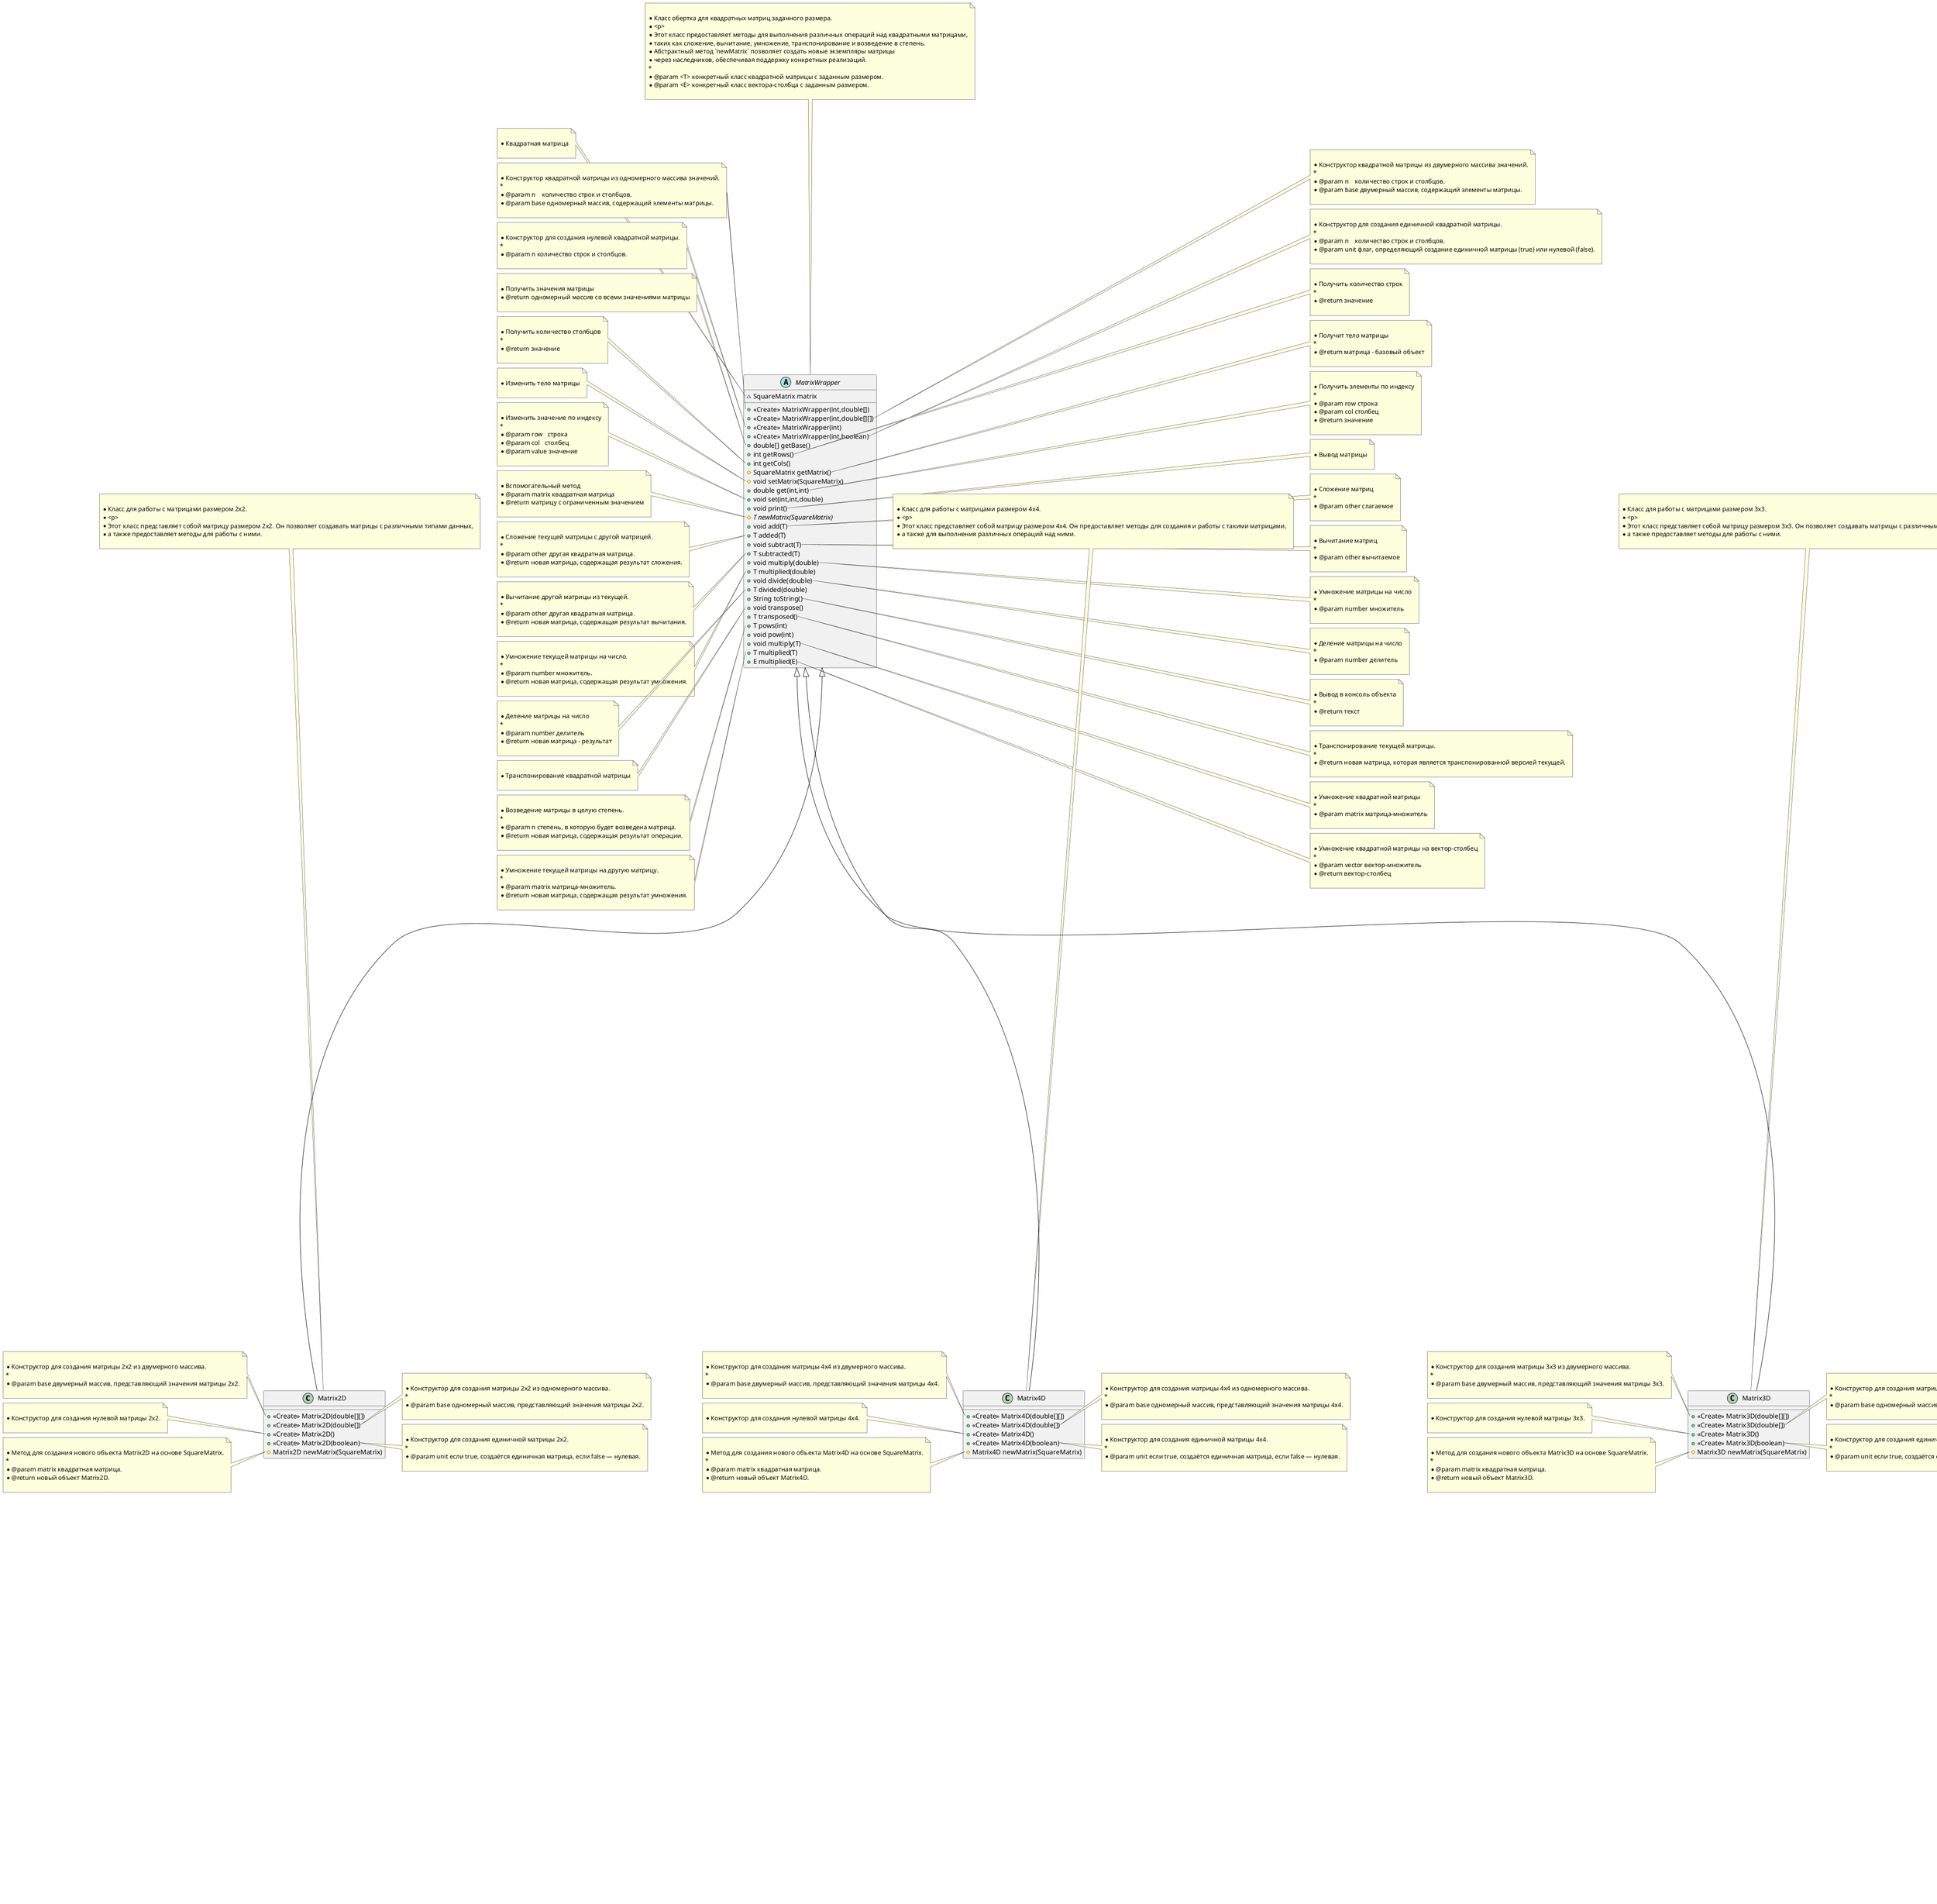 @startuml
class Matrix2D {
+ <<Create>> Matrix2D(double[][])
+ <<Create>> Matrix2D(double[])
+ <<Create>> Matrix2D()
+ <<Create>> Matrix2D(boolean)
# Matrix2D newMatrix(SquareMatrix)
}
note top of Matrix2D

 * Класс для работы с матрицами размером 2x2.
 * <p>
 * Этот класс представляет собой матрицу размером 2x2. Он позволяет создавать матрицы с различными типами данных,
 * а также предоставляет методы для работы с ними.
 
end note

note left of Matrix2D::Matrix2D(double[][])

     * Конструктор для создания матрицы 2x2 из двумерного массива.
     *
     * @param base двумерный массив, представляющий значения матрицы 2x2.
     
end note
note right of Matrix2D::Matrix2D(double[])

     * Конструктор для создания матрицы 2x2 из одномерного массива.
     *
     * @param base одномерный массив, представляющий значения матрицы 2x2.
     
end note
note left of Matrix2D::Matrix2D()

     * Конструктор для создания нулевой матрицы 2x2.
     
end note
note right of Matrix2D::Matrix2D(boolean)

     * Конструктор для создания единичной матрицы 2x2.
     *
     * @param unit если true, создаётся единичная матрица, если false — нулевая.
     
end note
note left of Matrix2D::newMatrix(SquareMatrix)

     * Метод для создания нового объекта Matrix2D на основе SquareMatrix.
     *
     * @param matrix квадратная матрица.
     * @return новый объект Matrix2D.
     
end note

abstract class VectorWrapperR {
- VectorR vector
+ <<Create>> VectorWrapperR(int)
+ <<Create>> VectorWrapperR(int,double[])
+ double[] getBase()
+ int getRows()
+ int getCols()
# VectorR getVector()
# void setVector(VectorR)
+ double get(int,int)
+ void set(int,int,double)
+ {abstract}T newMatrix(VectorR)
+ void add(T)
+ T added(T)
+ void subtract(T)
+ T subtracted(T)
+ void multiply(double)
+ T multiplied(double)
+ void divide(double)
+ T divided(double)
+ double getLength()
+ T normalize()
+ void print()
+ String toString()
}
note top of VectorWrapperR

 * Абстрактный класс-обертка для вектора-строки фиксированного размера.
 * <p>
 * Этот класс предоставляет методы для выполнения операций над векторами-строками, включая сложение, вычитание,
 * умножение на число, нормализацию и вычисление длины. Абстрактный метод `newMatrix` позволяет наследникам создавать
 * экземпляры конкретного типа вектора-строки.
 *
 * @param <T> конкретный класс, реализующий вектор-строку.
 
end note

note left of VectorWrapperR::vector

     * Вектор-строка.
     
end note

note left of VectorWrapperR::VectorWrapperR(int)

     * Конструктор для создания нулевого вектора-строки заданной размерности.
     *
     * @param n количество элементов вектора.
     
end note
note right of VectorWrapperR::VectorWrapperR(int,double[])

     * Конструктор для создания вектора-строки с заданными элементами.
     *
     * @param n    количество элементов.
     * @param base массив элементов вектора.
     
end note
note left of VectorWrapperR::getBase()

     * Получить массив элементов вектора.
     *
     * @return массив элементов.
     
end note
note right of VectorWrapperR::getRows()

     * Получить количество строк в векторе.
     *
     * @return количество строк (всегда 1 для вектора-строки).
     
end note
note left of VectorWrapperR::getCols()

     * Получить количество столбцов в векторе.
     *
     * @return количество столбцов.
     
end note
note right of VectorWrapperR::getVector()

     * Получить внутренний объект вектора-строки.
     *
     * @return внутренний объект `VectorR`.
     
end note
note left of VectorWrapperR::setVector(VectorR)

     * Установить внутренний объект вектора-строки.
     *
     * @param vector объект `VectorR`.
     
end note
note right of VectorWrapperR::get(int,int)

     * Получить элемент вектора по индексу.
     *
     * @param row индекс строки (всегда 0 для вектора-строки).
     * @param col индекс столбца.
     * @return значение элемента.
     
end note
note left of VectorWrapperR::set(int,int,double)

     * Установить элемент вектора по индексу.
     *
     * @param row   индекс строки (всегда 0 для вектора-строки).
     * @param col   индекс столбца.
     * @param value новое значение.
     
end note
note right of VectorWrapperR::newMatrix(VectorR)

     * Создать новый экземпляр конкретного вектора-строки.
     *
     * @param vector внутренний объект `VectorR`.
     * @return новый экземпляр конкретного типа вектора.
     
end note
note left of VectorWrapperR::add(T)

     * Сложить текущий вектор с другим.
     *
     * @param other вектор-строка для сложения.
     
end note
note right of VectorWrapperR::added(T)

     * Создать новый вектор как сумму текущего и другого.
     *
     * @param other вектор-строка для сложения.
     * @return новый вектор-строка.
     
end note
note left of VectorWrapperR::subtract(T)

     * Вычесть другой вектор из текущего.
     *
     * @param other вектор-строка для вычитания.
     
end note
note right of VectorWrapperR::subtracted(T)

     * Создать новый вектор как разность текущего и другого.
     *
     * @param other вектор-строка для вычитания.
     * @return новый вектор-строка.
     
end note
note left of VectorWrapperR::multiply(double)

     * Умножить текущий вектор на число.
     *
     * @param number множитель.
     
end note
note right of VectorWrapperR::multiplied(double)

     * Создать новый вектор как результат умножения текущего на число.
     *
     * @param number множитель.
     * @return новый вектор-строка.
     
end note
note left of VectorWrapperR::divide(double)

     * Разделить текущий вектор на число.
     *
     * @param number делитель.
     
end note
note right of VectorWrapperR::divided(double)

     * Создать новый вектор как результат деления текущего на число.
     *
     * @param number делитель.
     * @return новый вектор-строка.
     
end note
note left of VectorWrapperR::getLength()

     * Вычислить длину вектора.
     *
     * @return длина вектора.
     
end note
note right of VectorWrapperR::normalize()

     * Нормализовать текущий вектор.
     *
     * @return новый нормализованный вектор-строка.
     
end note
note left of VectorWrapperR::print()

     * Печать текущего вектора в консоль.
     
end note
note right of VectorWrapperR::toString()

     * Представление текущего вектора в виде строки.
     *
     * @return строковое представление вектора.
     
end note

class SquareMatrix {
+ <<Create>> SquareMatrix(int,double[])
+ <<Create>> SquareMatrix(int,double[][])
+ <<Create>> SquareMatrix(int)
+ <<Create>> SquareMatrix(int,boolean)
# <<Create>> SquareMatrix(Matrix)
+ void transpose()
+ SquareMatrix transposed()
+ void pow(int)
+ SquareMatrix pows(int)
+ void multiply(SquareMatrix)
+ SquareMatrix multiplied(SquareMatrix)
+ VectorC multiplied(VectorC)
+ RecMatrix multiplied(RecMatrix)
- void validateSquare(int,int)
# SquareMatrix newMatrix(Matrix)
}
note top of SquareMatrix

 * Класс для работы с квадратными матрицами.
 * <p>
 * Квадратная матрица — это матрица, у которой количество строк равно количеству столбцов.
 * Этот класс предоставляет операции, такие как транспонирование, умножение, возведение в степень.
 
end note

note left of SquareMatrix::SquareMatrix(int,double[])

     * Конструктор квадратной матрицы с элементами из одномерного массива.
     *
     * @param n    количество строк и столбцов.
     * @param base тело матрицы (одномерный массив).
     
end note
note right of SquareMatrix::SquareMatrix(int,double[][])

     * Конструктор квадратной матрицы с элементами из двумерного массива.
     *
     * @param n    количество строк и столбцов.
     * @param base тело матрицы (двумерный массив).
     
end note
note left of SquareMatrix::SquareMatrix(int)

     * Конструктор нулевой квадратной матрицы.
     *
     * @param n количество строк и столбцов.
     
end note
note right of SquareMatrix::SquareMatrix(int,boolean)

     * Конструктор единичной квадратной матрицы.
     *
     * @param n    количество строк и столбцов.
     * @param unit если true, создается единичная матрица.
     
end note
note left of SquareMatrix::SquareMatrix(Matrix)

     * Конструктор квадратной матрицы на основе общей матрицы.
     *
     * @param matrix общая матрица.
     * @throws IllegalArgumentException если переданная матрица не квадратная.
     
end note
note right of SquareMatrix::transpose()

     * Транспонирует текущую матрицу.
     
end note
note left of SquareMatrix::transposed()

     * Создает транспонированную копию текущей матрицы.
     *
     * @return новая транспонированная квадратная матрица.
     
end note
note right of SquareMatrix::pow(int)

     * Возводит текущую матрицу в степень.
     *
     * @param n степень.
     
end note
note left of SquareMatrix::pows(int)

     * Создает новую матрицу, возведенную в заданную степень.
     *
     * @param n степень.
     * @return новая квадратная матрица.
     
end note
note right of SquareMatrix::multiply(SquareMatrix)

     * Умножает текущую матрицу на другую квадратную матрицу.
     *
     * @param matrix матрица-множитель.
     
end note
note left of SquareMatrix::multiplied(SquareMatrix)

     * Создает новую матрицу как результат умножения текущей на другую квадратную матрицу.
     *
     * @param matrix матрица-множитель.
     * @return новая квадратная матрица.
     
end note
note right of SquareMatrix::multiplied(VectorC)

     * Умножает текущую матрицу на вектор-столбец.
     *
     * @param vector вектор-множитель.
     * @return результат в виде нового вектора-столбца.
     
end note
note left of SquareMatrix::multiplied(RecMatrix)

     * Умножает текущую матрицу на прямоугольную матрицу.
     *
     * @param matrix матрица-множитель.
     * @return новая прямоугольная матрица.
     
end note
note right of SquareMatrix::validateSquare(int,int)

     * Проверяет, что матрица квадратная.
     *
     * @param row количество строк.
     * @param col количество столбцов.
     * @throws IllegalArgumentException если матрица не квадратная или является вектором.
     
end note
note left of SquareMatrix::newMatrix(Matrix)

     * Создает новую квадратную матрицу на основе базовой матрицы.
     *
     * @param matrix базовая матрица.
     * @return новая квадратная матрица.
     
end note

class RecMatrix {
+ <<Create>> RecMatrix(int,int)
# <<Create>> RecMatrix(Matrix)
+ <<Create>> RecMatrix(int,int,double[])
+ <<Create>> RecMatrix(int,int,double[][])
- void validateNonSquare(int,int)
+ void transpose()
+ RecMatrix transposed()
+ void multiply(RecMatrix)
+ RecMatrix multiplied(RecMatrix)
+ RecMatrix multiplied(SquareMatrix)
+ VectorC multiplied(VectorC)
# RecMatrix newMatrix(Matrix)
}
note top of RecMatrix

 * Класс для работы с прямоугольными матрицами.
 * <p>
 * Прямоугольная матрица — это матрица, у которой количество строк не равно количеству столбцов.
 * Этот класс предоставляет базовые операции, такие как транспонирование, умножение и создание новых матриц.
 
end note

note left of RecMatrix::RecMatrix(int,int)

     * Конструктор для создания нулевой прямоугольной матрицы заданных размеров.
     *
     * @param row количество строк.
     * @param col количество столбцов.
     * @throws IllegalArgumentException если размеры матрицы не соответствуют требованиям.
     
end note
note right of RecMatrix::RecMatrix(Matrix)

     * Конструктор для создания прямоугольной матрицы на основе общей матрицы.
     *
     * @param matrix общая матрица.
     * @throws IllegalArgumentException если размеры матрицы не соответствуют требованиям.
     
end note
note left of RecMatrix::RecMatrix(int,int,double[])

     * Конструктор для создания прямоугольной матрицы с элементами из одномерного массива.
     *
     * @param row  количество строк.
     * @param col  количество столбцов.
     * @param base массив элементов (одномерный).
     * @throws IllegalArgumentException если размеры матрицы не соответствуют требованиям.
     
end note
note right of RecMatrix::RecMatrix(int,int,double[][])

     * Конструктор для создания прямоугольной матрицы с элементами из двумерного массива.
     *
     * @param row  количество строк.
     * @param col  количество столбцов.
     * @param base массив элементов (двумерный).
     * @throws IllegalArgumentException если размеры матрицы не соответствуют требованиям.
     
end note
note left of RecMatrix::validateNonSquare(int,int)

     * Проверяет, что размеры матрицы соответствуют требованиям для прямоугольной матрицы.
     *
     * @param row количество строк.
     * @param col количество столбцов.
     * @throws IllegalArgumentException если матрица является вектором или квадратной.
     
end note
note right of RecMatrix::transpose()

     * Транспонирует текущую матрицу.
     
end note
note left of RecMatrix::transposed()

     * Создает транспонированную копию текущей матрицы.
     *
     * @return новая транспонированная прямоугольная матрица.
     
end note
note right of RecMatrix::multiply(RecMatrix)

     * Перемножает текущую матрицу с другой прямоугольной матрицей.
     *
     * @param matrix другая прямоугольная матрица.
     
end note
note left of RecMatrix::multiplied(RecMatrix)

     * Создает новую матрицу как результат умножения текущей на другую прямоугольную матрицу.
     *
     * @param matrix другая прямоугольная матрица.
     * @return новая прямоугольная матрица.
     
end note
note right of RecMatrix::multiplied(SquareMatrix)

     * Умножает текущую матрицу на квадратную матрицу.
     *
     * @param matrix квадратная матрица.
     * @return новая прямоугольная матрица.
     
end note
note left of RecMatrix::multiplied(VectorC)

     * Умножает текущую матрицу на вектор-столбец.
     *
     * @param vector вектор-столбец.
     * @return новый вектор-столбец.
     
end note
note right of RecMatrix::newMatrix(Matrix)

     * Создает новую прямоугольную матрицу на основе базовой матрицы.
     *
     * @param matrix базовая матрица.
     * @return новая прямоугольная матрица.
     
end note

abstract class VectorWrapperC {
- VectorC vector
+ <<Create>> VectorWrapperC(int)
+ <<Create>> VectorWrapperC(int,double[])
+ double[] getBase()
+ int getRows()
+ int getCols()
# VectorC getVector()
# void setVector(VectorC)
+ double get(int,int)
+ void set(int,int,double)
+ {abstract}T newMatrix(VectorC)
+ void add(T)
+ T added(T)
+ void subtract(T)
+ T subtracted(T)
+ void multiply(double)
+ T multiplied(double)
+ void divide(double)
+ T divided(double)
+ double getLength()
+ T normalize()
+ T crossProduct(T)
+ void print()
+ String toString()
}
note top of VectorWrapperC

 * Абстрактный класс-обертка для вектора-столбца фиксированного размера.
 * <p>
 * Этот класс предоставляет методы для выполнения основных операций над векторами-столбцами, таких, как сложение, вычитание,
 * умножение на число, нормализация и вычисление длины. Абстрактный метод `newMatrix` позволяет наследникам создавать
 * новые экземпляры конкретного типа вектора-столбца.
 *
 * @param <T> конкретный класс, реализующий вектор-столбец.
 
end note

note left of VectorWrapperC::vector

     * Вектор-столбец.
     
end note

note left of VectorWrapperC::VectorWrapperC(int)

     * Конструктор для создания нулевого вектора-столбца заданной размерности.
     *
     * @param n количество элементов вектора.
     
end note
note right of VectorWrapperC::VectorWrapperC(int,double[])

     * Конструктор для создания вектора-столбца с заданными элементами.
     *
     * @param n    количество элементов.
     * @param base массив элементов вектора.
     
end note
note left of VectorWrapperC::getBase()

     * Получить массив элементов вектора.
     *
     * @return массив элементов.
     
end note
note right of VectorWrapperC::getRows()

     * Получить количество строк в векторе.
     *
     * @return количество строк.
     
end note
note left of VectorWrapperC::getCols()

     * Получить количество столбцов в векторе.
     *
     * @return количество столбцов (всегда 1 для вектора-столбца).
     
end note
note right of VectorWrapperC::getVector()

     * Получить внутренний объект вектора-столбца.
     *
     * @return внутренний объект `VectorC`.
     
end note
note left of VectorWrapperC::setVector(VectorC)

     * Задать внутренний объект вектора-столбца.
     *
     * @param vector объект `VectorC`.
     
end note
note right of VectorWrapperC::get(int,int)

     * Получить элемент вектора по индексу.
     *
     * @param row индекс элемента.
     * @param col индекс столбца (всегда 0 для вектора-столбца).
     * @return значение элемента.
     
end note
note left of VectorWrapperC::set(int,int,double)

     * Установить элемент вектора по индексу.
     *
     * @param row   индекс строки.
     * @param col   индекс столбца (всегда 0).
     * @param value новое значение.
     
end note
note right of VectorWrapperC::newMatrix(VectorC)

     * Создать новый экземпляр конкретного вектора-столбца.
     *
     * @param vector внутренний объект `VectorC`.
     * @return новый экземпляр конкретного типа вектора.
     
end note
note left of VectorWrapperC::add(T)

     * Сложить текущий вектор с другим.
     *
     * @param other вектор-столбец для сложения.
     
end note
note right of VectorWrapperC::added(T)

     * Создать новый вектор как сумму текущего и другого.
     *
     * @param other вектор-столбец для сложения.
     * @return новый вектор-столбец.
     
end note
note left of VectorWrapperC::subtract(T)

     * Вычесть другой вектор из текущего.
     *
     * @param other вектор-столбец для вычитания.
     
end note
note right of VectorWrapperC::subtracted(T)

     * Создать новый вектор как разность текущего и другого.
     *
     * @param other вектор-столбец для вычитания.
     * @return новый вектор-столбец.
     
end note
note left of VectorWrapperC::multiply(double)

     * Умножить текущий вектор на число.
     *
     * @param number множитель.
     
end note
note right of VectorWrapperC::multiplied(double)

     * Создать новый вектор как результат умножения текущего на число.
     *
     * @param number множитель.
     * @return новый вектор-столбец.
     
end note
note left of VectorWrapperC::divide(double)

     * Разделить текущий вектор на число.
     *
     * @param number делитель.
     
end note
note right of VectorWrapperC::divided(double)

     * Создать новый вектор как результат деления текущего на число.
     *
     * @param number делитель.
     * @return новый вектор-столбец.
     
end note
note left of VectorWrapperC::getLength()

     * Вычислить длину вектора.
     *
     * @return длина вектора.
     
end note
note right of VectorWrapperC::normalize()

     * Нормализовать текущий вектор.
     *
     * @return новый нормализованный вектор-столбец.
     
end note
note left of VectorWrapperC::crossProduct(T)

     * Вычислить векторное произведение текущего вектора с другим.
     *
     * @param other другой вектор-столбец.
     * @return новый вектор-столбец, являющийся результатом операции.
     
end note
note right of VectorWrapperC::print()

     * Печать текущего вектора в консоль.
     
end note
note left of VectorWrapperC::toString()

     * Представление текущего вектора в виде строки.
     *
     * @return строковое представление вектора.
     
end note

abstract class MatrixWrapper {
~ SquareMatrix matrix
+ <<Create>> MatrixWrapper(int,double[])
+ <<Create>> MatrixWrapper(int,double[][])
+ <<Create>> MatrixWrapper(int)
+ <<Create>> MatrixWrapper(int,boolean)
+ double[] getBase()
+ int getRows()
+ int getCols()
# SquareMatrix getMatrix()
# void setMatrix(SquareMatrix)
+ double get(int,int)
+ void set(int,int,double)
+ void print()
# {abstract}T newMatrix(SquareMatrix)
+ void add(T)
+ T added(T)
+ void subtract(T)
+ T subtracted(T)
+ void multiply(double)
+ T multiplied(double)
+ void divide(double)
+ T divided(double)
+ String toString()
+ void transpose()
+ T transposed()
+ T pows(int)
+ void pow(int)
+ void multiply(T)
+ T multiplied(T)
+ E multiplied(E)
}
note top of MatrixWrapper

 * Класс обертка для квадратных матриц заданного размера.
 *<p>
 * Этот класс предоставляет методы для выполнения различных операций над квадратными матрицами,
 * таких как сложение, вычитание, умножение, транспонирование и возведение в степень.
 * Абстрактный метод `newMatrix` позволяет создать новые экземпляры матрицы
 * через наследников, обеспечивая поддержку конкретных реализаций.
 *
 * @param <T> конкретный класс квадратной матрицы с заданным размером.
 * @param <E> конкретный класс вектора-столбца с заданным размером.
 
end note

note left of MatrixWrapper::matrix

     * Квадратная матрица
     
end note

note left of MatrixWrapper::MatrixWrapper(int,double[])

     * Конструктор квадратной матрицы из одномерного массива значений.
     *
     * @param n    количество строк и столбцов.
     * @param base одномерный массив, содержащий элементы матрицы.
     
end note
note right of MatrixWrapper::MatrixWrapper(int,double[][])

     * Конструктор квадратной матрицы из двумерного массива значений.
     *
     * @param n    количество строк и столбцов.
     * @param base двумерный массив, содержащий элементы матрицы.
     
end note
note left of MatrixWrapper::MatrixWrapper(int)

     * Конструктор для создания нулевой квадратной матрицы.
     *
     * @param n количество строк и столбцов.
     
end note
note right of MatrixWrapper::MatrixWrapper(int,boolean)

     * Конструктор для создания единичной квадратной матрицы.
     *
     * @param n    количество строк и столбцов.
     * @param unit флаг, определяющий создание единичной матрицы (true) или нулевой (false).
     
end note
note left of MatrixWrapper::getBase()

     * Получить значения матрицы
     * @return одномерный массив со всеми значениями матрицы
     
end note
note right of MatrixWrapper::getRows()

     * Получить количество строк
     *
     * @return значение
     
end note
note left of MatrixWrapper::getCols()

     * Получить количество столбцов
     *
     * @return значение
     
end note
note right of MatrixWrapper::getMatrix()

     * Получит тело матрицы
     *
     * @return матрица - базовый объект
     
end note
note left of MatrixWrapper::setMatrix(SquareMatrix)

     * Изменить тело матрицы
     
end note
note right of MatrixWrapper::get(int,int)

     * Получить элементы по индексу
     *
     * @param row строка
     * @param col столбец
     * @return значение
     
end note
note left of MatrixWrapper::set(int,int,double)

     * Изменить значение по индексу
     *
     * @param row   строка
     * @param col   столбец
     * @param value значение
     
end note
note right of MatrixWrapper::print()

     * Вывод матрицы
     
end note
note left of MatrixWrapper::newMatrix(SquareMatrix)

     * Вспомогательный метод
     * @param matrix квадратная матрица
     * @return матрицу с ограниченным значением
     
end note
note right of MatrixWrapper::add(T)

     * Сложение матриц
     *
     * @param other слагаемое
     
end note
note left of MatrixWrapper::added(T)

     * Сложение текущей матрицы с другой матрицей.
     *
     * @param other другая квадратная матрица.
     * @return новая матрица, содержащая результат сложения.
     
end note
note right of MatrixWrapper::subtract(T)

     * Вычитание матриц
     *
     * @param other вычитаемое
     
end note
note left of MatrixWrapper::subtracted(T)

     * Вычитание другой матрицы из текущей.
     *
     * @param other другая квадратная матрица.
     * @return новая матрица, содержащая результат вычитания.
     
end note
note right of MatrixWrapper::multiply(double)

     * Умножение матрицы на число
     *
     * @param number множитель
     
end note
note left of MatrixWrapper::multiplied(double)

     * Умножение текущей матрицы на число.
     *
     * @param number множитель.
     * @return новая матрица, содержащая результат умножения.
     
end note
note right of MatrixWrapper::divide(double)

     * Деление матрицы на число
     *
     * @param number делитель
     
end note
note left of MatrixWrapper::divided(double)

     * Деление матрицы на число
     *
     * @param number делитель
     * @return новая матрица - результат
     
end note
note right of MatrixWrapper::toString()

     * Вывод в консоль объекта
     *
     * @return текст
     
end note
note left of MatrixWrapper::transpose()

     * Транспонирование квадратной матрицы
     
end note
note right of MatrixWrapper::transposed()

     * Транспонирование текущей матрицы.
     *
     * @return новая матрица, которая является транспонированной версией текущей.
     
end note
note left of MatrixWrapper::pows(int)

     * Возведение матрицы в целую степень.
     *
     * @param n степень, в которую будет возведена матрица.
     * @return новая матрица, содержащая результат операции.
     
end note
note right of MatrixWrapper::multiply(T)

     * Умножение квадратной матрицы
     *
     * @param matrix матрица-множитель
     
end note
note left of MatrixWrapper::multiplied(T)

     * Умножение текущей матрицы на другую матрицу.
     *
     * @param matrix матрица-множитель.
     * @return новая матрица, содержащая результат умножения.
     
end note
note right of MatrixWrapper::multiplied(E)

     * Умножение квадратной матрицы на вектор-столбец
     *
     * @param vector вектор-множитель
     * @return вектор-столбец
     
end note

class VectorC {
+ <<Create>> VectorC(int)
+ <<Create>> VectorC(int,double[])
# <<Create>> VectorC(Matrix)
+ RecMatrix multiplied(VectorR)
+ VectorC normalize()
+ double getLength()
+ VectorC crossProduct(VectorC)
- void validateColumnVector(int)
# VectorC newMatrix(Matrix)
}
note top of VectorC

 * Класс для работы с векторами-столбцами.
 * <p>
 * Вектор-столбец — это матрица размером N×1. Этот класс предоставляет методы нормализации,
 * вычисления длины и операций с другими векторами.
 
end note

note left of VectorC::VectorC(int)

     * Создает нулевой вектор-столбец заданной длины.
     *
     * @param n количество элементов (длина вектора).
     
end note
note right of VectorC::VectorC(int,double[])

     * Создает вектор-столбец с элементами из одномерного массива.
     *
     * @param n    количество элементов (длина вектора).
     * @param base массив элементов вектора.
     
end note
note left of VectorC::VectorC(Matrix)

     * Создает вектор-столбец на основе общей матрицы.
     *
     * @param matrix базовая матрица.
     * @throws IllegalArgumentException если базовая матрица не имеет 1 столбец.
     
end note
note right of VectorC::multiplied(VectorR)

     * Умножение текущего вектора-столбца на вектор-строку.
     *
     * @param vector вектор-строка (VectorR).
     * @return результат умножения в виде прямоугольной матрицы.
     
end note
note left of VectorC::normalize()

     * Нормализация вектора (приведение длины к единице).
     *
     * @return нормализованный вектор-столбец.
     
end note
note right of VectorC::getLength()

     * Вычисление длины (нормы) вектора.
     *
     * @return длина вектора.
     
end note
note left of VectorC::crossProduct(VectorC)

     * Векторное произведение текущего вектора с другим вектором-столбцом.
     *
     * @param vector другой вектор-столбец.
     * @return результат в виде нового вектора-столбца.
     * @throws IllegalArgumentException если размеры векторов не соответствуют для операции.
     
end note
note right of VectorC::validateColumnVector(int)

     * Проверяет, что матрица является вектором-столбцом.
     *
     * @param col количество столбцов.
     * @throws IllegalArgumentException если количество столбцов не равно 1.
     
end note
note left of VectorC::newMatrix(Matrix)

     * Создает новый вектор-столбец на основе базовой матрицы.
     *
     * @param matrix базовая матрица.
     * @return новый вектор-столбец.
     
end note

class Vector2C {
+ <<Create>> Vector2C()
+ <<Create>> Vector2C(double[])
+ Vector2C newMatrix(VectorC)
}
note top of Vector2C

 * Вектор размерности 2 (двумерный).
 * <p>
 * Этот класс представляет собой вектор-столбец с двумя элементами. Он расширяет базовый функционал класса VectorWrapperC.
 
end note

note left of Vector2C::Vector2C()

     * Конструктор для создания нулевого вектора размерности 2.
     
end note
note right of Vector2C::Vector2C(double[])

     * Конструктор для создания вектора размерности 2 с заданными значениями.
     *
     * @param base массив значений, представляющий элементы вектора.
     
end note
note left of Vector2C::newMatrix(VectorC)

     * Создаёт новый вектор-столбец Vector2C на основе другого вектора VectorC.
     *
     * @param vector вектор, на основе которого будет создан новый.
     * @return новый вектор размерности 2.
     
end note

class Vector3C {
+ <<Create>> Vector3C()
+ <<Create>> Vector3C(double[])
+ Vector3C newMatrix(VectorC)
}
note top of Vector3C

 * Вектор размерности 3 (трехмерный).
 * <p>
 * Этот класс представляет собой вектор-столбец с тремя элементами. Он расширяет базовый функционал класса VectorWrapperC.
 
end note

note left of Vector3C::Vector3C()

     * Конструктор для создания нулевого вектора размерности 3.
     * <p>
     * Инициализирует вектор размерностью 3 с нулевыми значениями.
     
end note
note right of Vector3C::Vector3C(double[])

     * Конструктор для создания вектора размерности 3 с заданными значениями.
     * <p>
     * Инициализирует вектор размерностью 3 с элементами, переданными в массиве.
     *
     * @param base массив значений, представляющий элементы вектора.
     
end note
note left of Vector3C::newMatrix(VectorC)

     * Вспомогательный метод для создания нового объекта Vector3C.
     * <p>
     * Этот метод используется для создания нового вектора размерности 3 на основе другого вектора VectorC.
     *
     * @param vector вектор, на основе которого будет создан новый.
     * @return новый вектор размерности 3.
     
end note

class Main {
+ {static} void main(String[])
}
note top of Main

 * Некоторые примеры использования библиотеки
 
end note


abstract class AbstractMatrix {
# Matrix matrix
+ <<Create>> AbstractMatrix(int,int)
+ <<Create>> AbstractMatrix(int,int,double[])
+ <<Create>> AbstractMatrix(int,int,double[][])
+ <<Create>> AbstractMatrix(int,int,boolean)
+ double[] getBase()
+ int getRows()
+ int getCols()
# Matrix getMatrix()
# void setMatrix(Matrix)
+ double get(int,int)
+ void set(int,int,double)
+ void print()
# {abstract}T newMatrix(Matrix)
+ void add(T)
+ T added(T)
+ void subtract(T)
+ T subtracted(T)
+ void multiply(double)
+ T multiplied(double)
+ void divide(double)
+ T divided(double)
+ String toString()
+ boolean equals(Object)
+ int hashCode()
}
note top of AbstractMatrix

 * Класс обертка для основных типов ->Прямоугольная, Квадратная, Вектор-строка, Вектор-столбец
 *
 * @param <T>
 
end note

note left of AbstractMatrix::matrix

     * Основной объект, содержащий реализацию логики работы с матрицами.
     
end note

note left of AbstractMatrix::AbstractMatrix(int,int)

     * Базовый абстрактный класс для работы с матрицами различных типов
     * (прямоугольная, квадратная, вектор-строка, вектор-столбец).
     * <p></p>
     * Конструкторы позволяют создавать матрицы различных типов: нулевые, единичные,
     * с использованием одномерных и двумерных массивов.
     *
     * @param row количество строк.
     * @param col количество столбцов.
     * @throws IllegalArgumentException если количество строк или столбцов меньше 1.
     
end note
note right of AbstractMatrix::AbstractMatrix(int,int,double[])

     * Конструктор абстрактной матрицы
     *
     * @param row  строки
     * @param col  столбцы
     * @param base одномерный массив - тело матрицы
     
end note
note left of AbstractMatrix::AbstractMatrix(int,int,double[][])

     * Конструктор абстрактной матрицы
     *
     * @param row  строки
     * @param col  столбцы
     * @param base двумерный массив - тело матрицы
     
end note
note right of AbstractMatrix::AbstractMatrix(int,int,boolean)

     * Конструктор единичной матрицы
     *
     * @param row  строки
     * @param col  столбцы
     * @param unit flag
     
end note
note left of AbstractMatrix::getBase()

     * Значения матрицы в виде одномерного массива
     *
     * @return одномерный массив значений матрицы
     
end note
note right of AbstractMatrix::getRows()

     * Получить количество строк
     *
     * @return значение
     
end note
note left of AbstractMatrix::getCols()

     * Получить количество столбцов
     *
     * @return значение
     
end note
note right of AbstractMatrix::getMatrix()

     * Получит тело матрицы
     *
     * @return матрица - базовый объект
     
end note
note left of AbstractMatrix::setMatrix(Matrix)

     * Изменить тело матрицы
     
end note
note right of AbstractMatrix::get(int,int)

     * Получить элементы по индексу
     *
     * @param row строка
     * @param col столбец
     * @return значение
     
end note
note left of AbstractMatrix::set(int,int,double)

     * Изменить значение по индексу
     *
     * @param row   строка
     * @param col   столбец
     * @param value значение
     
end note
note right of AbstractMatrix::print()

     * Вывод матрицы
     
end note
note left of AbstractMatrix::newMatrix(Matrix)

     * Метод -> вспомогательный
     *
     * @param matrix основная матрица
     * @return конкретный объект матрицу
     
end note
note right of AbstractMatrix::add(T)

     * Сложение матриц
     *
     * @param other слагаемое
     
end note
note left of AbstractMatrix::added(T)

     * Сложение матриц
     *
     * @param other слагаемое
     * @return новая матрица - результат
     
end note
note right of AbstractMatrix::subtract(T)

     * Вычитание матриц
     *
     * @param other вычитаемое
     
end note
note left of AbstractMatrix::subtracted(T)

     * Вычитание матриц
     *
     * @param other вычитаемое
     * @return новая матрица - результат
     
end note
note right of AbstractMatrix::multiply(double)

     * Умножение матрицы на число
     *
     * @param number множитель
     
end note
note left of AbstractMatrix::multiplied(double)

     * Умножение матрицы на число
     *
     * @param number множитель
     * @return новая матрица - результат
     
end note
note right of AbstractMatrix::divide(double)

     * Деление матрицы на число
     *
     * @param number делитель
     
end note
note left of AbstractMatrix::divided(double)

     * Деление матрицы на число
     *
     * @param number делитель
     * @return новая матрица - результат
     
end note
note right of AbstractMatrix::toString()

     * Вывод в консоль объекта
     *
     * @return текст
     
end note
note left of AbstractMatrix::equals(Object)

     * Сравнение матриц
     *
     * @param o с кем сравниваем
     * @return true or false
     
end note

class AbstractMatrix$Matrix {
- int rows
- int cols
- double[] base
+ <<Create>> Matrix(int,int,double[])
+ <<Create>> Matrix(int,int,double[][])
+ <<Create>> Matrix(int,int)
+ <<Create>> Matrix(int,int,boolean)
+ void initialize(int,int,double[])
+ boolean equals(Object)
+ int hashCode()
+ String toString()
+ double get(int,int)
+ void set(int,int,double)
- void validateIndex(int,int)
+ int getRows()
+ int getCols()
+ double[] getBase()
- void setRows(int)
- void setCols(int)
- void setBase(double[])
+ void print()
+ Matrix transposed()
+ Matrix multiplied(Matrix)
+ Matrix multiplied(double)
+ Matrix added(Matrix)
+ Matrix subtracted(Matrix)
+ Matrix divided(double)
+ Matrix createUnitMatrix()
- {static} double[] unwrap(double[][])
+ Matrix pows(int)
+ double getLength()
+ Matrix crossProduct(Matrix)
+ Matrix normalize()
}
note top of AbstractMatrix$Matrix

     * Вложенный класс для реализации базовой логики работы с матрицами.
     * Обеспечивает основные операции, такие как сложение, умножение, транспонирование,
     * а также вспомогательные функции (нормализация, возведение в степень и др.).
     * <p>Матрица хранится в виде одномерного массива для оптимизации операций
     * с памятью и вычислений.</p>
     
end note

note left of AbstractMatrix$Matrix::rows

         * Строки
         
end note
note right of AbstractMatrix$Matrix::cols

         * Столбцы
         
end note
note left of AbstractMatrix$Matrix::base

         * Значения в матрице
         
end note

note left of AbstractMatrix$Matrix::Matrix(int,int,double[])

         * Основной конструктор Матрицы N*M
         *
         * @param rows количество строк
         * @param cols количество столбцов
         * @param base тело матрицы
         
end note
note right of AbstractMatrix$Matrix::Matrix(int,int,double[][])

         * Основной конструктор Матрицы N*M
         *
         * @param rows количество строк
         * @param cols количество столбцов
         * @param base тело матрицы (двумерный массив)
         
end note
note left of AbstractMatrix$Matrix::Matrix(int,int)

         * Конструктор нулевой матрицы
         *
         * @param rows количество строк
         * @param cols количество столбцов
         
end note
note right of AbstractMatrix$Matrix::Matrix(int,int,boolean)

         * Конструктор единичной матрицы
         *
         * @param rows количество строк
         * @param cols количество столбцов
         
end note
note left of AbstractMatrix$Matrix::initialize(int,int,double[])

         * Метод инициализации параметров матрицы
         *
         * @param rows строки
         * @param cols столбцы
         * @param base значения
         
end note
note right of AbstractMatrix$Matrix::hashCode()

         * HASH-код
         *
         * @return значение
         
end note
note left of AbstractMatrix$Matrix::toString()

         * Красивый вывод матрицы
         *
         * @return Текст
         
end note
note right of AbstractMatrix$Matrix::get(int,int)

         * Получение элемента матрицы по индексам
         *
         * @param row строка
         * @param col столбец
         * @return значение
         
end note
note left of AbstractMatrix$Matrix::validateIndex(int,int)

         * Метод проверки корректности индексов
         *
         * @param row строка
         * @param col столбец
         
end note
note right of AbstractMatrix$Matrix::getRows()

         * Получить количество строк для данной матрицы
         *
         * @return количество строк [>0]
         
end note
note left of AbstractMatrix$Matrix::getCols()

         * Получить количество столбцов для данной матрицы
         *
         * @return количество столбцов [>0]
         
end note
note right of AbstractMatrix$Matrix::getBase()

         * Получить тело матрицы
         *
         * @return double[] тело матрицы
         
end note
note left of AbstractMatrix$Matrix::setRows(int)

         * Установить значение строк в матрице
         *
         * @param rows количество строк [>0]
         
end note
note right of AbstractMatrix$Matrix::setCols(int)

         * Установить значение столбцов в матрице
         *
         * @param cols количество столбцов [>0]
         
end note
note left of AbstractMatrix$Matrix::setBase(double[])

         * Изменение тела матрицы (новый массив)
         *
         * @param base новый массив
         
end note
note right of AbstractMatrix$Matrix::print()

         * Вывод матрицы в консоль в виде <p>
         * <p>[A11, A12,<p>
         * A21, A22]
         
end note
note left of AbstractMatrix$Matrix::transposed()

         * Метод для транспонирования матрицы
         *
         * @return транспонированная матрица
         
end note
note right of AbstractMatrix$Matrix::multiplied(Matrix)

         * Умножение текущей матрицы на другую матрицу.
         *
         * @param matrix матрица-множитель.
         *               Количество столбцов текущей матрицы должно быть равно
         *               количеству строк матрицы-множителя.
         * @return новая матрица, являющаяся результатом умножения.
         * @throws IllegalArgumentException если размеры матриц не соответствуют
         *                                  условию умножения.
         *                                  <p>
         *                                  Пример:
         *                                  <pre>{@code
         *                                                                                                                                                                                                                                                                                                          Matrix m1 = new Matrix(2, 3, new double[] {1, 2, 3, 4, 5, 6});
         *                                                                                                                                                                                                                                                                                                          Matrix m2 = new Matrix(3, 2, new double[] {7, 8, 9, 10, 11, 12});
         *                                                                                                                                                                                                                                                                                                          Matrix result = m1.multiplied(m2);
         *                                                                                                                                                                                                                                                                                                          }</pre>
         
end note
note left of AbstractMatrix$Matrix::multiplied(double)

         * Умножение матрицы на число
         *
         * @param number множитель
         * @return результат умножения - матрица
         
end note
note right of AbstractMatrix$Matrix::added(Matrix)

         * Сложение матриц
         *
         * @param matrix слагаемое
         * @return результат сложения
         
end note
note left of AbstractMatrix$Matrix::subtracted(Matrix)

         * Вычитание матриц
         *
         * @param matrix вычитаемое
         * @return результат вычитания - матрица
         
end note
note right of AbstractMatrix$Matrix::divided(double)

         * Деление матрицы на число
         *
         * @param number делитель
         * @return результат матрица
         
end note
note left of AbstractMatrix$Matrix::createUnitMatrix()

         * Создание единичной матрицы на основе текущей
         *
         * @return единичная матрица
         
end note
note right of AbstractMatrix$Matrix::unwrap(double[][])

         * Приватный метод для преобразования двумерного массива в одномерный
         *
         * @param base двумерный массив
         * @return одномерный массив
         
end note
note left of AbstractMatrix$Matrix::pows(int)

         * Возведение квадратной матрицы в степень.
         * Использует алгоритм быстрого возведения в степень.
         *
         * @param n степень, в которую нужно возвести матрицу.
         *          Должна быть неотрицательной.
         * @return матрица, возведённая в степень.
         * @throws IllegalArgumentException если степень отрицательная.
         * @throws IllegalArgumentException если матрица не является квадратной.
         *                                  <p></p>
         *                                  Пример:
         *                                  <pre>{@code
         *                                                                                                                                                                                                       Matrix m = new Matrix(2, 2, new double[] {2, 0, 0, 2});
         *                                                                                                                                                                                                       Matrix result = m.pows(3); // Результат: [8, 0; 0, 8]
         *                                                                                                                                                                                                       }</pre>
         
end note
note right of AbstractMatrix$Matrix::getLength()

         * Метод вычисления длинны вектора
         *
         * @return число
         
end note
note left of AbstractMatrix$Matrix::normalize()

         * Нормализация вектора (приведение к единичной длине).
         * Доступно только для векторов.
         *
         * @return нормализованный вектор.
         * @throws ArithmeticException если вектор является нулевым (длина равна 0).
         
end note

class MatrixUtils {
+ {static} double dotProduct(T,T,double)
+ {static} T add(T)
+ {static} T multiplied(T)
}
note top of MatrixUtils

 * Класс MatrixUtils предоставляет методы для работы с векторами и матрицами.
 * Методы реализуют операции, такие как скалярное произведение векторов, сложение векторов и умножение матриц.
 
end note

note left of MatrixUtils::dotProduct(T,T,double)

     * Вычисляет скалярное произведение двух векторов на основе их длин и угла между ними.
     *
     * @param v1    Первый вектор (объект, реализующий интерфейс VectorWrapperC).
     * @param v2    Второй вектор (объект, реализующий интерфейс VectorWrapperC).
     * @param angle Угол между векторами в радианах.
     * @param <T>   Тип вектора, должен быть подклассом VectorWrapperC.
     * @return Скалярное произведение двух векторов.
     
end note
note right of MatrixUtils::add(T)

     * Складывает несколько векторов и возвращает результирующий вектор.
     * Вектор, переданный первым, будет модифицирован, чтобы содержать сумму всех векторов.
     *
     * @param vectors Массив векторов для сложения.
     * @param <T>     Тип вектора, должен быть подклассом VectorWrapperC.
     * @return Результат сложения всех векторов.
     
end note
note left of MatrixUtils::multiplied(T)

     * Выполняет последовательное умножение нескольких матриц.
     * Матрица, переданная первой, будет модифицирована, чтобы содержать результат умножения всех матриц.
     *
     * @param matrix Массив матриц для умножения.
     * @param <T>    Тип матрицы, должен быть подклассом MatrixWrapper.
     * @return Результат умножения всех матриц.
     
end note

class VectorR {
+ <<Create>> VectorR(int)
+ <<Create>> VectorR(int,double[])
# <<Create>> VectorR(Matrix)
+ VectorR multiplied(SquareMatrix)
+ VectorR multiplied(RecMatrix)
+ double multiplied(VectorC)
+ VectorR normalize()
+ double getLength()
- void validateRowVector(int)
# VectorR newMatrix(Matrix)
}
note top of VectorR

 * Класс для работы с векторами-строками.
 * <p>
 * Вектор-строка — это матрица размером 1×N. Этот класс предоставляет методы нормализации,
 * вычисления длины, скалярного произведения и операций с матрицами.
 
end note

note left of VectorR::VectorR(int)

     * Создает нулевой вектор-строку заданной длины.
     *
     * @param n количество элементов (длина вектора).
     
end note
note right of VectorR::VectorR(int,double[])

     * Создает вектор-строку с элементами из одномерного массива.
     *
     * @param n    количество элементов (длина вектора).
     * @param base массив элементов вектора.
     
end note
note left of VectorR::VectorR(Matrix)

     * Создает вектор-строку на основе общей матрицы.
     *
     * @param matrix базовая матрица.
     * @throws IllegalArgumentException если базовая матрица не является вектором-строкой.
     
end note
note right of VectorR::multiplied(SquareMatrix)

     * Умножение текущего вектора-строки на квадратную матрицу.
     *
     * @param matrix квадратная матрица.
     * @return результат умножения в виде нового вектора-строки.
     
end note
note left of VectorR::multiplied(RecMatrix)

     * Умножение текущего вектора-строки на прямоугольную матрицу.
     *
     * @param matrix прямоугольная матрица.
     * @return результат умножения в виде нового вектора-строки.
     
end note
note right of VectorR::multiplied(VectorC)

     * Скалярное произведение текущего вектора-строки и вектора-столбца.
     *
     * @param vector вектор-столбец.
     * @return результат умножения (скаляр).
     
end note
note left of VectorR::normalize()

     * Нормализация вектора-строки (приведение длины к единице).
     *
     * @return нормализованный вектор-строка.
     
end note
note right of VectorR::getLength()

     * Вычисление длины (нормы) вектора-строки.
     *
     * @return длина вектора.
     
end note
note left of VectorR::validateRowVector(int)

     * Проверяет, что матрица является вектором-строкой.
     *
     * @param row количество строк.
     * @throws IllegalArgumentException если количество строк не равно 1.
     
end note
note right of VectorR::newMatrix(Matrix)

     * Создает новый вектор-строку на основе базовой матрицы.
     *
     * @param matrix базовая матрица.
     * @return новый вектор-строка.
     
end note

class Matrix4D {
+ <<Create>> Matrix4D(double[][])
+ <<Create>> Matrix4D(double[])
+ <<Create>> Matrix4D()
+ <<Create>> Matrix4D(boolean)
# Matrix4D newMatrix(SquareMatrix)
}
note top of Matrix4D

 * Класс для работы с матрицами размером 4x4.
 * <p>
 * Этот класс представляет собой матрицу размером 4x4. Он предоставляет методы для создания и работы с такими матрицами,
 * а также для выполнения различных операций над ними.
 
end note

note left of Matrix4D::Matrix4D(double[][])

     * Конструктор для создания матрицы 4x4 из двумерного массива.
     *
     * @param base двумерный массив, представляющий значения матрицы 4x4.
     
end note
note right of Matrix4D::Matrix4D(double[])

     * Конструктор для создания матрицы 4x4 из одномерного массива.
     *
     * @param base одномерный массив, представляющий значения матрицы 4x4.
     
end note
note left of Matrix4D::Matrix4D()

     * Конструктор для создания нулевой матрицы 4x4.
     
end note
note right of Matrix4D::Matrix4D(boolean)

     * Конструктор для создания единичной матрицы 4x4.
     *
     * @param unit если true, создаётся единичная матрица, если false — нулевая.
     
end note
note left of Matrix4D::newMatrix(SquareMatrix)

     * Метод для создания нового объекта Matrix4D на основе SquareMatrix.
     *
     * @param matrix квадратная матрица.
     * @return новый объект Matrix4D.
     
end note

class Vector4C {
+ <<Create>> Vector4C()
+ <<Create>> Vector4C(double[])
+ Vector4C newMatrix(VectorC)
}
note top of Vector4C

 * Вектор размерности 4 (четырехмерный).
 * <p>
 * Этот класс представляет собой вектор-столбец с четырьмя элементами. Он расширяет базовый функционал класса VectorWrapperC.
 
end note

note left of Vector4C::Vector4C()

     * Конструктор для создания нулевого вектора размерности 4.
     * <p>
     * Инициализирует вектор размерностью 4 с нулевыми значениями.
     
end note
note right of Vector4C::Vector4C(double[])

     * Конструктор для создания вектора размерности 4 с заданными значениями.
     * <p>
     * Инициализирует вектор размерностью 4 с элементами, переданными в массиве.
     *
     * @param base массив значений, представляющий элементы вектора.
     
end note
note left of Vector4C::newMatrix(VectorC)

     * Вспомогательный метод для создания нового объекта Vector4C.
     * <p>
     * Этот метод используется для создания нового вектора размерности 4 на основе другого вектора VectorC.
     *
     * @param vector вектор, на основе которого будет создан новый.
     * @return новый вектор размерности 4.
     
end note

class Matrix3D {
+ <<Create>> Matrix3D(double[][])
+ <<Create>> Matrix3D(double[])
+ <<Create>> Matrix3D()
+ <<Create>> Matrix3D(boolean)
# Matrix3D newMatrix(SquareMatrix)
}
note top of Matrix3D

 * Класс для работы с матрицами размером 3x3.
 * <p>
 * Этот класс представляет собой матрицу размером 3x3. Он позволяет создавать матрицы с различными типами данных,
 * а также предоставляет методы для работы с ними.
 
end note

note left of Matrix3D::Matrix3D(double[][])

     * Конструктор для создания матрицы 3x3 из двумерного массива.
     *
     * @param base двумерный массив, представляющий значения матрицы 3x3.
     
end note
note right of Matrix3D::Matrix3D(double[])

     * Конструктор для создания матрицы 3x3 из одномерного массива.
     *
     * @param base одномерный массив, представляющий значения матрицы 3x3.
     
end note
note left of Matrix3D::Matrix3D()

     * Конструктор для создания нулевой матрицы 3x3.
     
end note
note right of Matrix3D::Matrix3D(boolean)

     * Конструктор для создания единичной матрицы 3x3.
     *
     * @param unit если true, создаётся единичная матрица, если false — нулевая.
     
end note
note left of Matrix3D::newMatrix(SquareMatrix)

     * Метод для создания нового объекта Matrix3D на основе SquareMatrix.
     *
     * @param matrix квадратная матрица.
     * @return новый объект Matrix3D.
     
end note



MatrixWrapper <|-- Matrix2D
AbstractMatrix <|-- SquareMatrix
AbstractMatrix <|-- RecMatrix
AbstractMatrix <|-- VectorC
VectorWrapperC <|-- Vector2C
VectorWrapperC <|-- Vector3C
AbstractMatrix +.. AbstractMatrix$Matrix
AbstractMatrix <|-- VectorR
MatrixWrapper <|-- Matrix4D
VectorWrapperC <|-- Vector4C
MatrixWrapper <|-- Matrix3D
@enduml